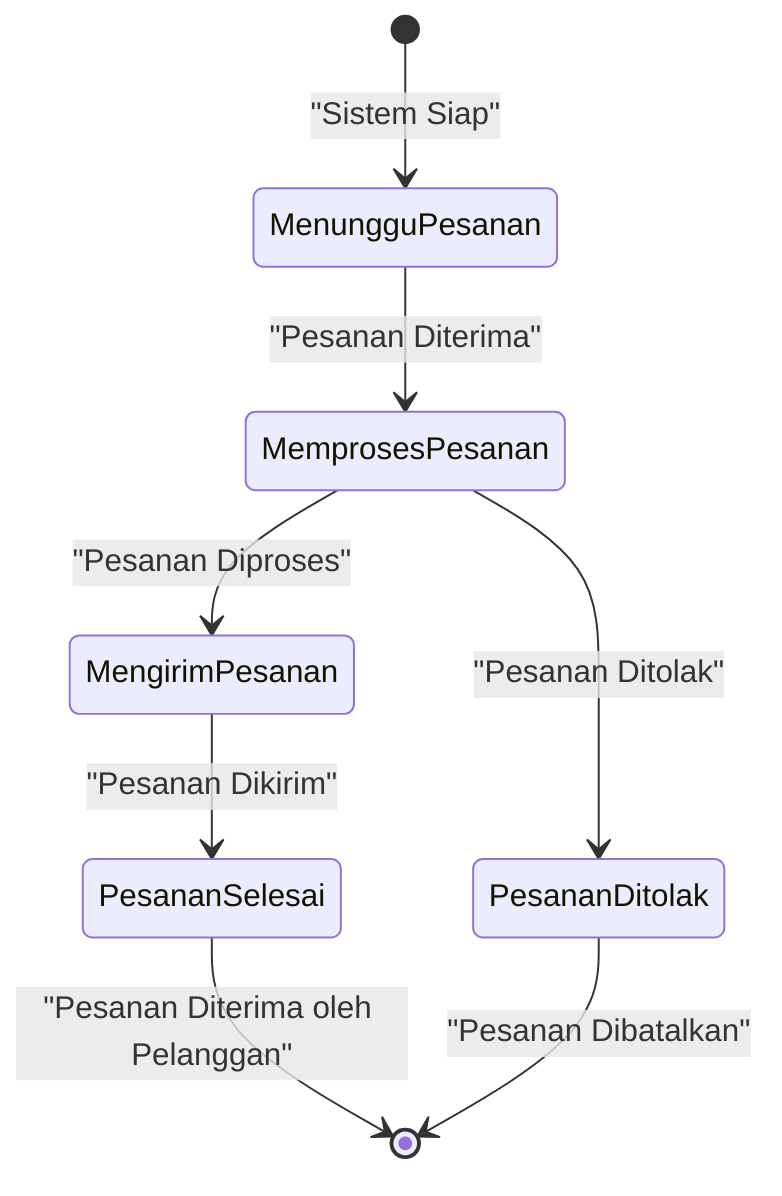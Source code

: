 %% State Diagram untuk Sistem Penjualan Makanan

stateDiagram-v2
    [*] --> MenungguPesanan : "Sistem Siap"

    MenungguPesanan --> MemprosesPesanan : "Pesanan Diterima"
    MemprosesPesanan --> MengirimPesanan : "Pesanan Diproses"
    MengirimPesanan --> PesananSelesai : "Pesanan Dikirim"
    
    PesananSelesai --> [*] : "Pesanan Diterima oleh Pelanggan"

    MemprosesPesanan --> PesananDitolak : "Pesanan Ditolak"
    PesananDitolak --> [*] : "Pesanan Dibatalkan"